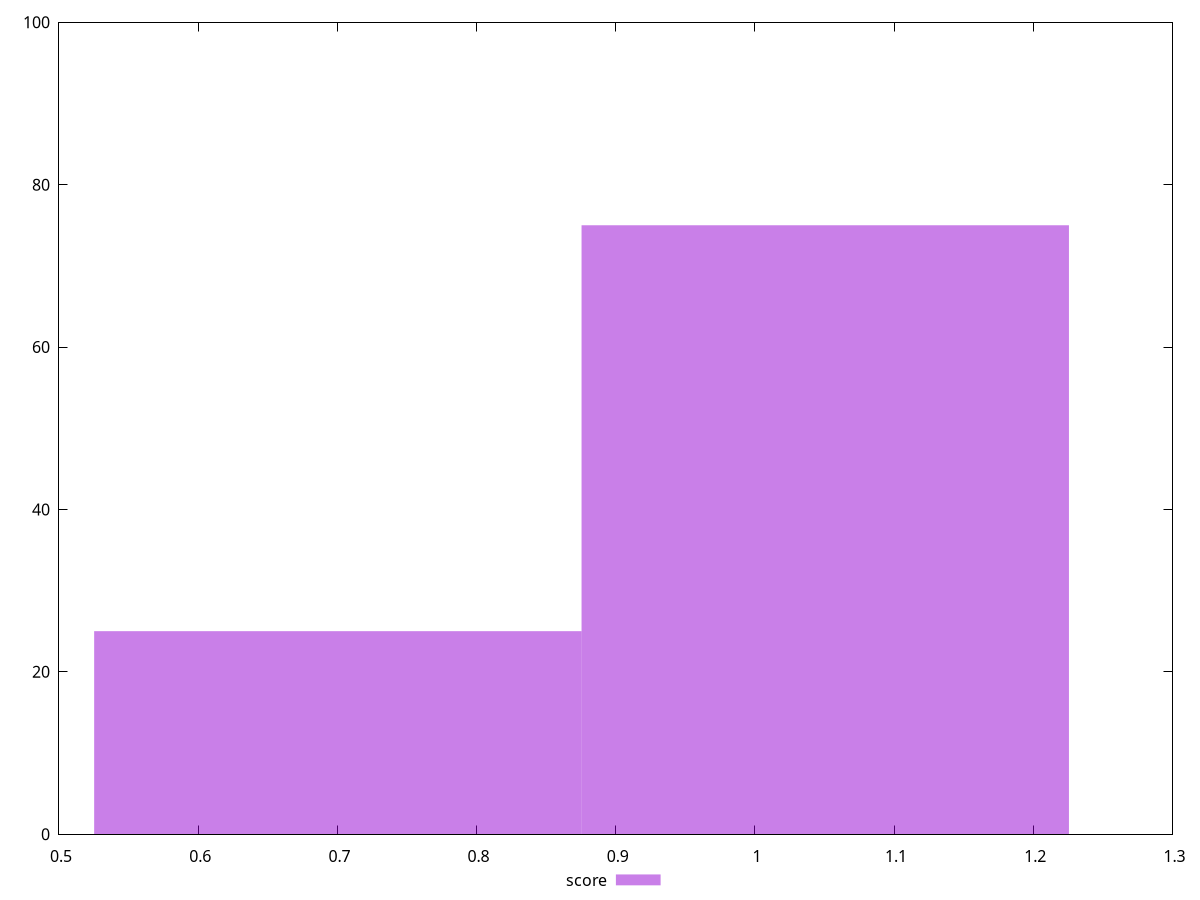 reset
set terminal svg size 640, 490 enhanced background rgb 'white'
set output "reprap/render-blocking-resources/samples/pages+cached+noexternal+nofonts/score/histogram.svg"

$score <<EOF
1.0505186807837932 75
0.7003457871891955 25
EOF

set key outside below
set boxwidth 0.35017289359459775
set yrange [0:100]
set style fill transparent solid 0.5 noborder

plot \
  $score title "score" with boxes, \


reset